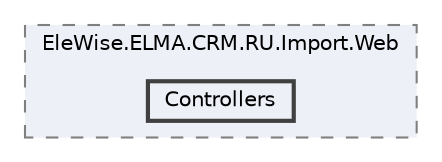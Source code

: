 digraph "Web/Modules/EleWise.ELMA.CRM.RU.Import.Web/Controllers"
{
 // LATEX_PDF_SIZE
  bgcolor="transparent";
  edge [fontname=Helvetica,fontsize=10,labelfontname=Helvetica,labelfontsize=10];
  node [fontname=Helvetica,fontsize=10,shape=box,height=0.2,width=0.4];
  compound=true
  subgraph clusterdir_97a9e084c869e44226da457a0b62d1f2 {
    graph [ bgcolor="#edf0f7", pencolor="grey50", label="EleWise.ELMA.CRM.RU.Import.Web", fontname=Helvetica,fontsize=10 style="filled,dashed", URL="dir_97a9e084c869e44226da457a0b62d1f2.html",tooltip=""]
  dir_9e3a41d9273f68845c08efd0cd408923 [label="Controllers", fillcolor="#edf0f7", color="grey25", style="filled,bold", URL="dir_9e3a41d9273f68845c08efd0cd408923.html",tooltip=""];
  }
}
